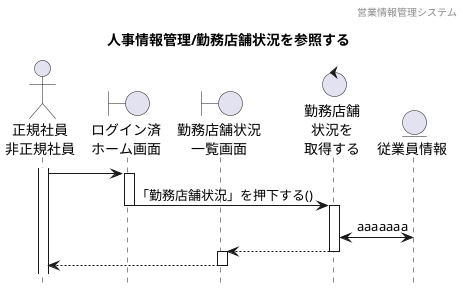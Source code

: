 @startuml シーケンス図
' 下アイコン除去
hide footbox
' ヘッダー
header 営業情報管理システム
' タイトル
title 人事情報管理/勤務店舗状況を参照する


' actor "" as 
actor "正規社員\n非正規社員" as a1

' boundary "" as 
boundary "ログイン済\nホーム画面" as b1
boundary "勤務店舗状況\n一覧画面" as b2

' control "" as 
control "勤務店舗\n状況を\n取得する" as c1

' entity "" as
entity "従業員情報" as e1


' 長谷川
activate a1
a1 -> b1
activate b1
b1 -> c1 : 「勤務店舗状況」を押下する()
deactivate
activate c1
c1 <-> e1 : aaaaaaa
b2 <-- c1
deactivate
activate b2
a1 <-- b2
deactivate





@enduml